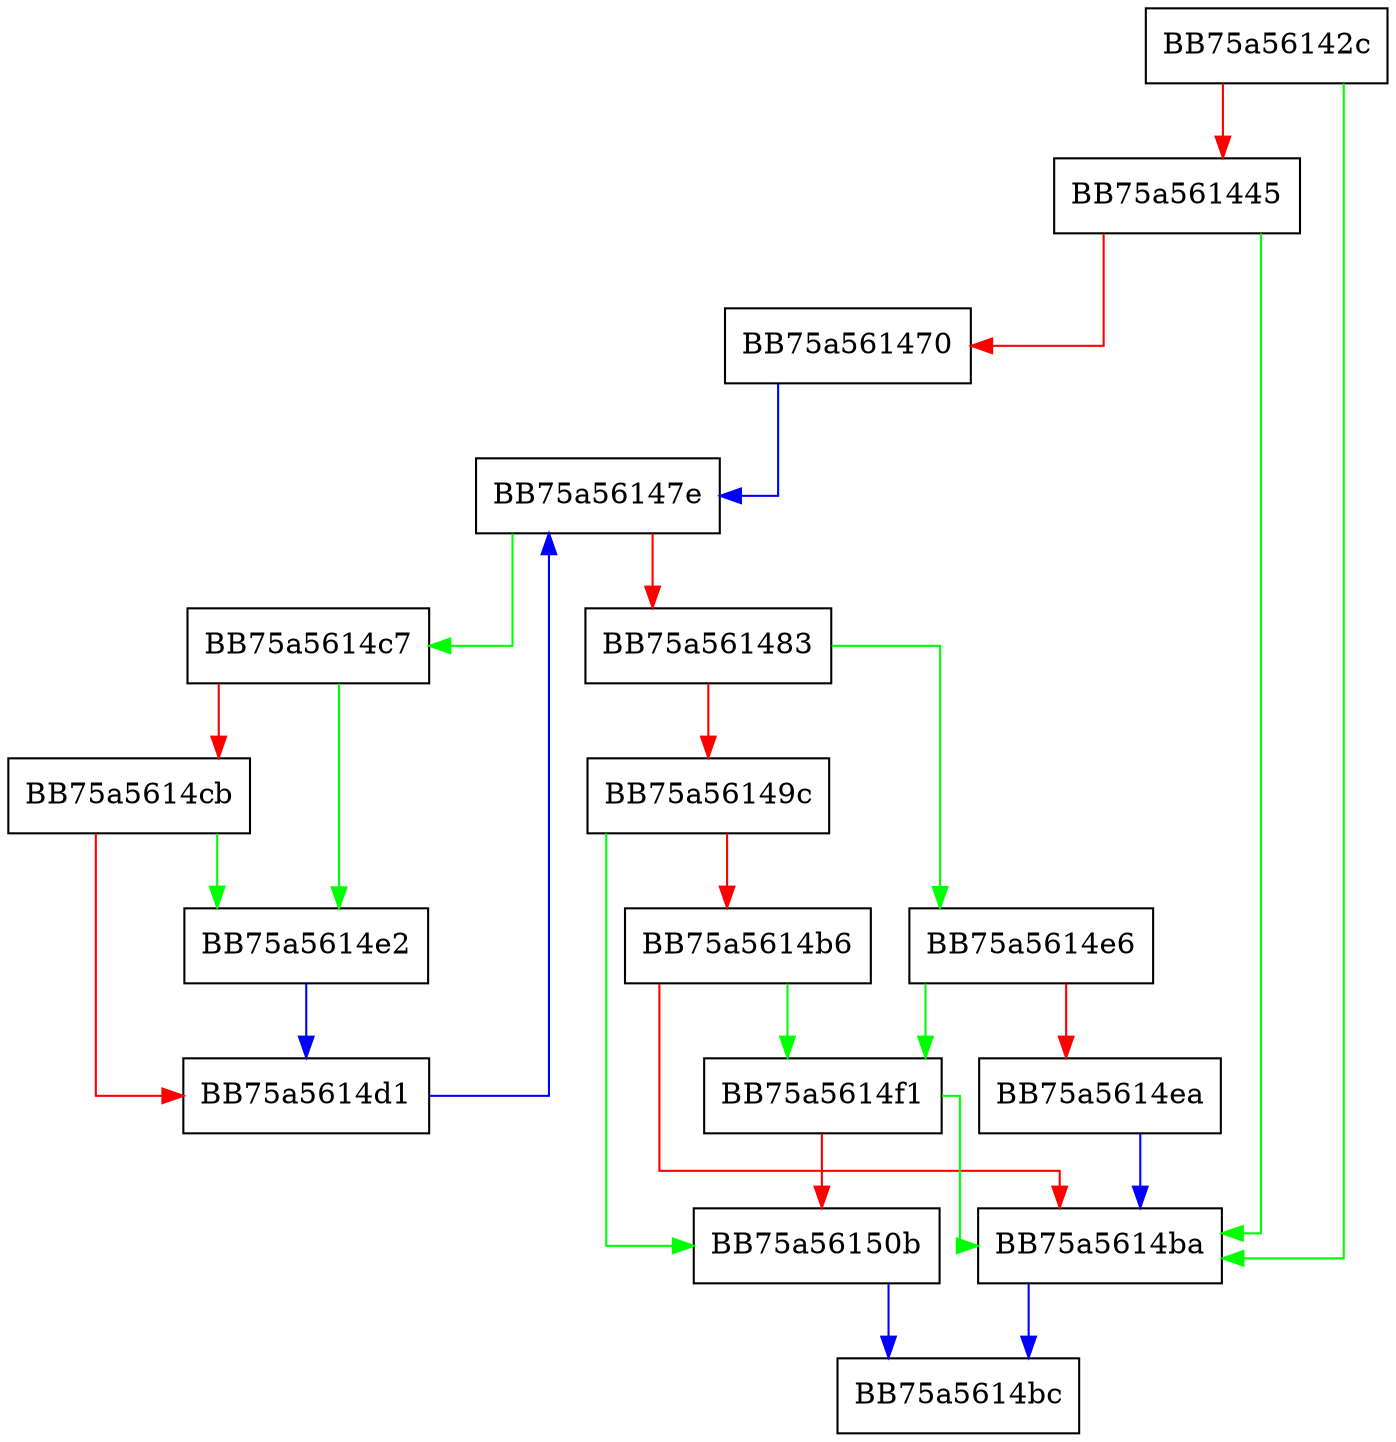 digraph CopyPackerValues {
  node [shape="box"];
  graph [splines=ortho];
  BB75a56142c -> BB75a5614ba [color="green"];
  BB75a56142c -> BB75a561445 [color="red"];
  BB75a561445 -> BB75a5614ba [color="green"];
  BB75a561445 -> BB75a561470 [color="red"];
  BB75a561470 -> BB75a56147e [color="blue"];
  BB75a56147e -> BB75a5614c7 [color="green"];
  BB75a56147e -> BB75a561483 [color="red"];
  BB75a561483 -> BB75a5614e6 [color="green"];
  BB75a561483 -> BB75a56149c [color="red"];
  BB75a56149c -> BB75a56150b [color="green"];
  BB75a56149c -> BB75a5614b6 [color="red"];
  BB75a5614b6 -> BB75a5614f1 [color="green"];
  BB75a5614b6 -> BB75a5614ba [color="red"];
  BB75a5614ba -> BB75a5614bc [color="blue"];
  BB75a5614c7 -> BB75a5614e2 [color="green"];
  BB75a5614c7 -> BB75a5614cb [color="red"];
  BB75a5614cb -> BB75a5614e2 [color="green"];
  BB75a5614cb -> BB75a5614d1 [color="red"];
  BB75a5614d1 -> BB75a56147e [color="blue"];
  BB75a5614e2 -> BB75a5614d1 [color="blue"];
  BB75a5614e6 -> BB75a5614f1 [color="green"];
  BB75a5614e6 -> BB75a5614ea [color="red"];
  BB75a5614ea -> BB75a5614ba [color="blue"];
  BB75a5614f1 -> BB75a5614ba [color="green"];
  BB75a5614f1 -> BB75a56150b [color="red"];
  BB75a56150b -> BB75a5614bc [color="blue"];
}